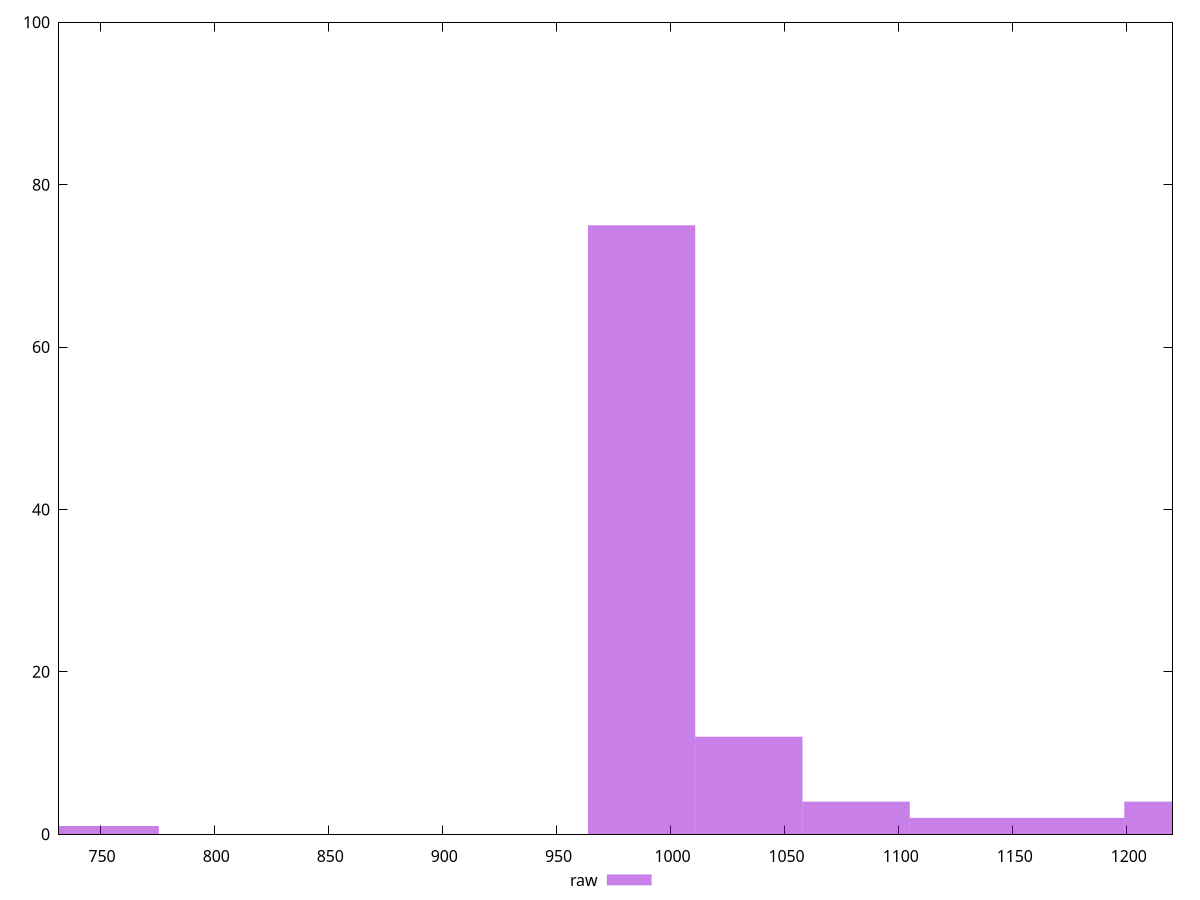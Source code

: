 reset

$raw <<EOF
1222.3927595350985 4
1034.3323349912373 12
987.317228855272 75
1175.3776533991334 2
1081.3474411272027 4
1128.362547263168 2
752.2416981754453 1
EOF

set key outside below
set boxwidth 47.01510613596533
set xrange [732:1220]
set yrange [0:100]
set style fill transparent solid 0.5 noborder
set terminal svg size 640, 490 enhanced background rgb 'white'
set output "report_00007_2020-12-11T15:55:29.892Z/render-blocking-resources/samples/pages/raw/histogram.svg"

plot $raw title "raw" with boxes

reset
